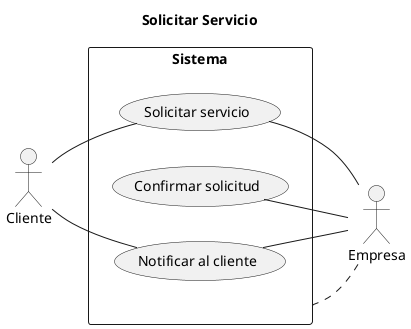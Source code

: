 @startuml Solicitar Servicio

title Solicitar Servicio
left to right direction

actor Cliente as c
actor Empresa as e

rectangle Sistema {
  usecase "Solicitar servicio" as UC1
  usecase "Confirmar solicitud" as UC2
  usecase "Notificar al cliente" as UC3
}

Sistema .. e

c -- UC1
e -left- UC1
e -left- UC2
e -left- UC3
c -- UC3

@enduml
